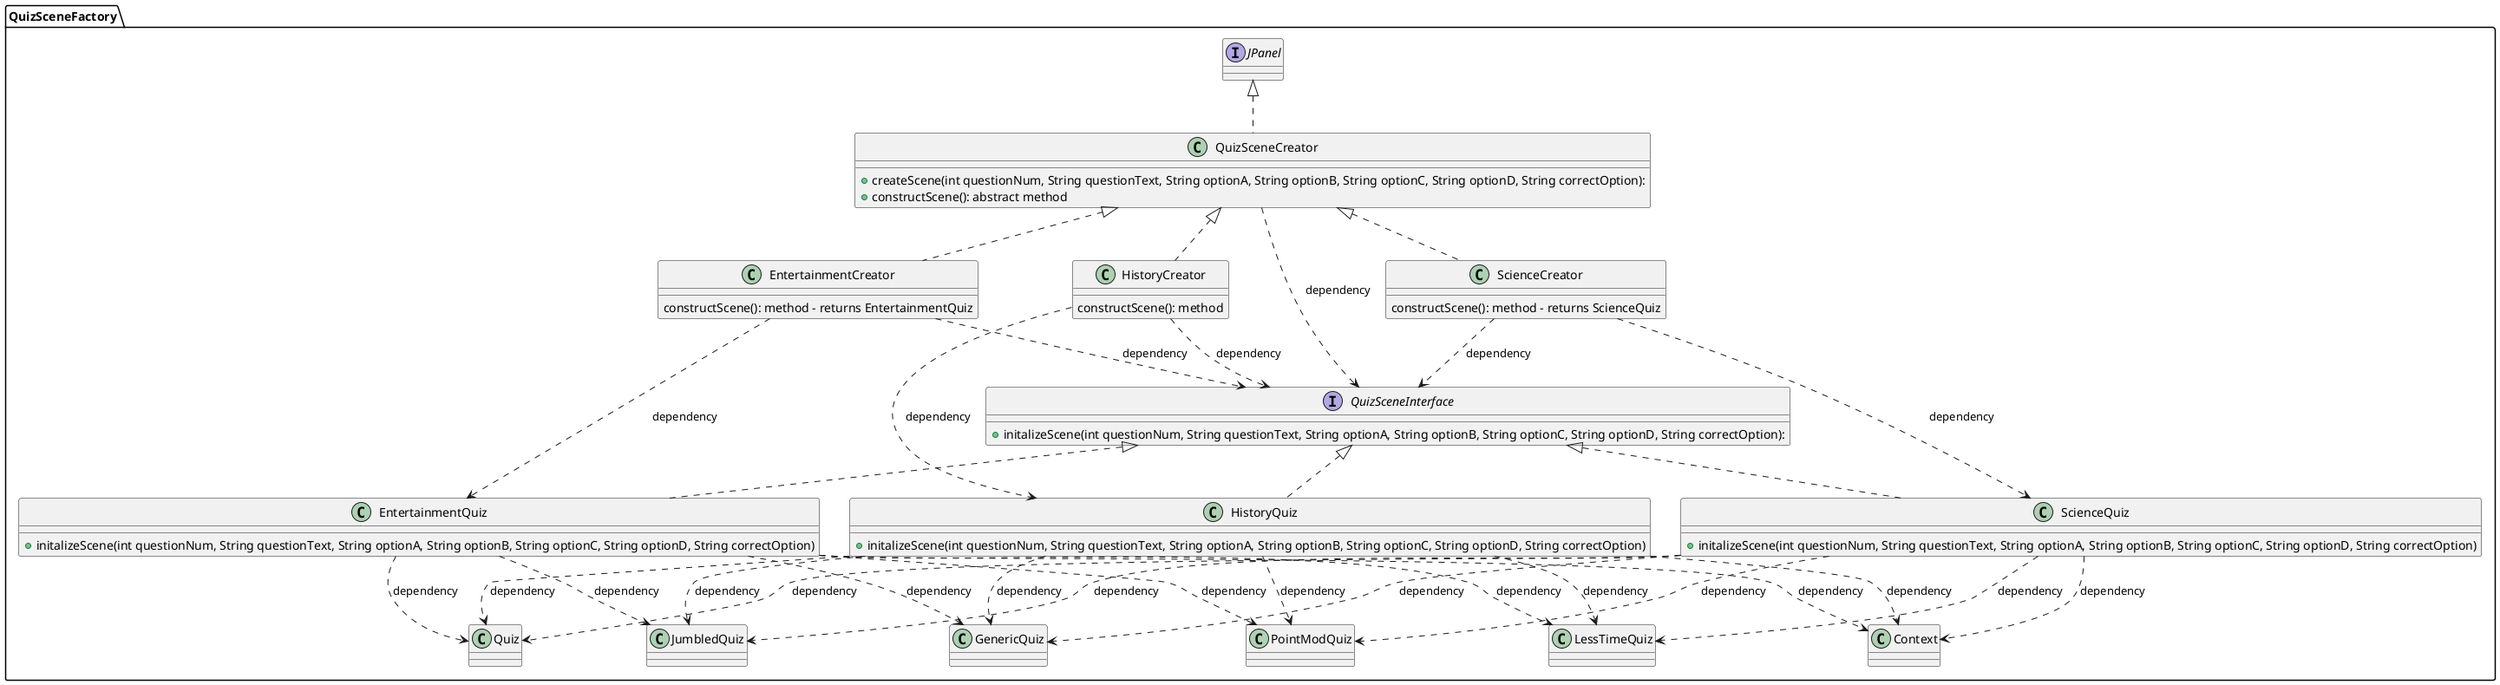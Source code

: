 @startuml QuizSceneFactory_diagram


package QuizSceneFactory {
    class EntertainmentCreator implements QuizSceneCreator {
        constructScene(): method - returns EntertainmentQuiz
    }
    EntertainmentCreator ..> EntertainmentQuiz : dependency
    EntertainmentCreator ..> QuizSceneInterface : dependency

    class HistoryCreator implements QuizSceneCreator {
        constructScene(): method
    }
    HistoryCreator ..> HistoryQuiz : dependency
    HistoryCreator ..> QuizSceneInterface : dependency

    class ScienceCreator implements QuizSceneCreator {
        constructScene(): method - returns ScienceQuiz
    }
    ScienceCreator ..> ScienceQuiz : dependency
    ScienceCreator ..> QuizSceneInterface : dependency

    class EntertainmentQuiz implements QuizSceneInterface {
        +initalizeScene(int questionNum, String questionText, String optionA, String optionB, String optionC, String optionD, String correctOption)
    }
    EntertainmentQuiz ..> Quiz : dependency
    EntertainmentQuiz ..> Context : dependency
    EntertainmentQuiz ..> PointModQuiz : dependency
    EntertainmentQuiz ..> LessTimeQuiz : dependency
    EntertainmentQuiz ..> JumbledQuiz : dependency
    EntertainmentQuiz ..> GenericQuiz : dependency

    class HistoryQuiz implements QuizSceneInterface {
        +initalizeScene(int questionNum, String questionText, String optionA, String optionB, String optionC, String optionD, String correctOption)
    }
    HistoryQuiz ..> Quiz : dependency
    HistoryQuiz ..> Context : dependency
    HistoryQuiz ..> PointModQuiz : dependency
    HistoryQuiz ..> LessTimeQuiz : dependency
    HistoryQuiz ..> JumbledQuiz : dependency
    HistoryQuiz ..> GenericQuiz : dependency

    class ScienceQuiz implements QuizSceneInterface {
        +initalizeScene(int questionNum, String questionText, String optionA, String optionB, String optionC, String optionD, String correctOption)
    }
    ScienceQuiz ..> Quiz : dependency
    ScienceQuiz ..> Context : dependency
    ScienceQuiz ..> PointModQuiz : dependency
    ScienceQuiz ..> LessTimeQuiz : dependency
    ScienceQuiz ..> JumbledQuiz : dependency
    ScienceQuiz ..> GenericQuiz : dependency

    class QuizSceneCreator implements JPanel {
        +createScene(int questionNum, String questionText, String optionA, String optionB, String optionC, String optionD, String correctOption): 
        +constructScene(): abstract method
    }
    QuizSceneCreator ..> QuizSceneInterface : dependency

    interface QuizSceneInterface {
        +initalizeScene(int questionNum, String questionText, String optionA, String optionB, String optionC, String optionD, String correctOption):
    }
    
    
}


@enduml